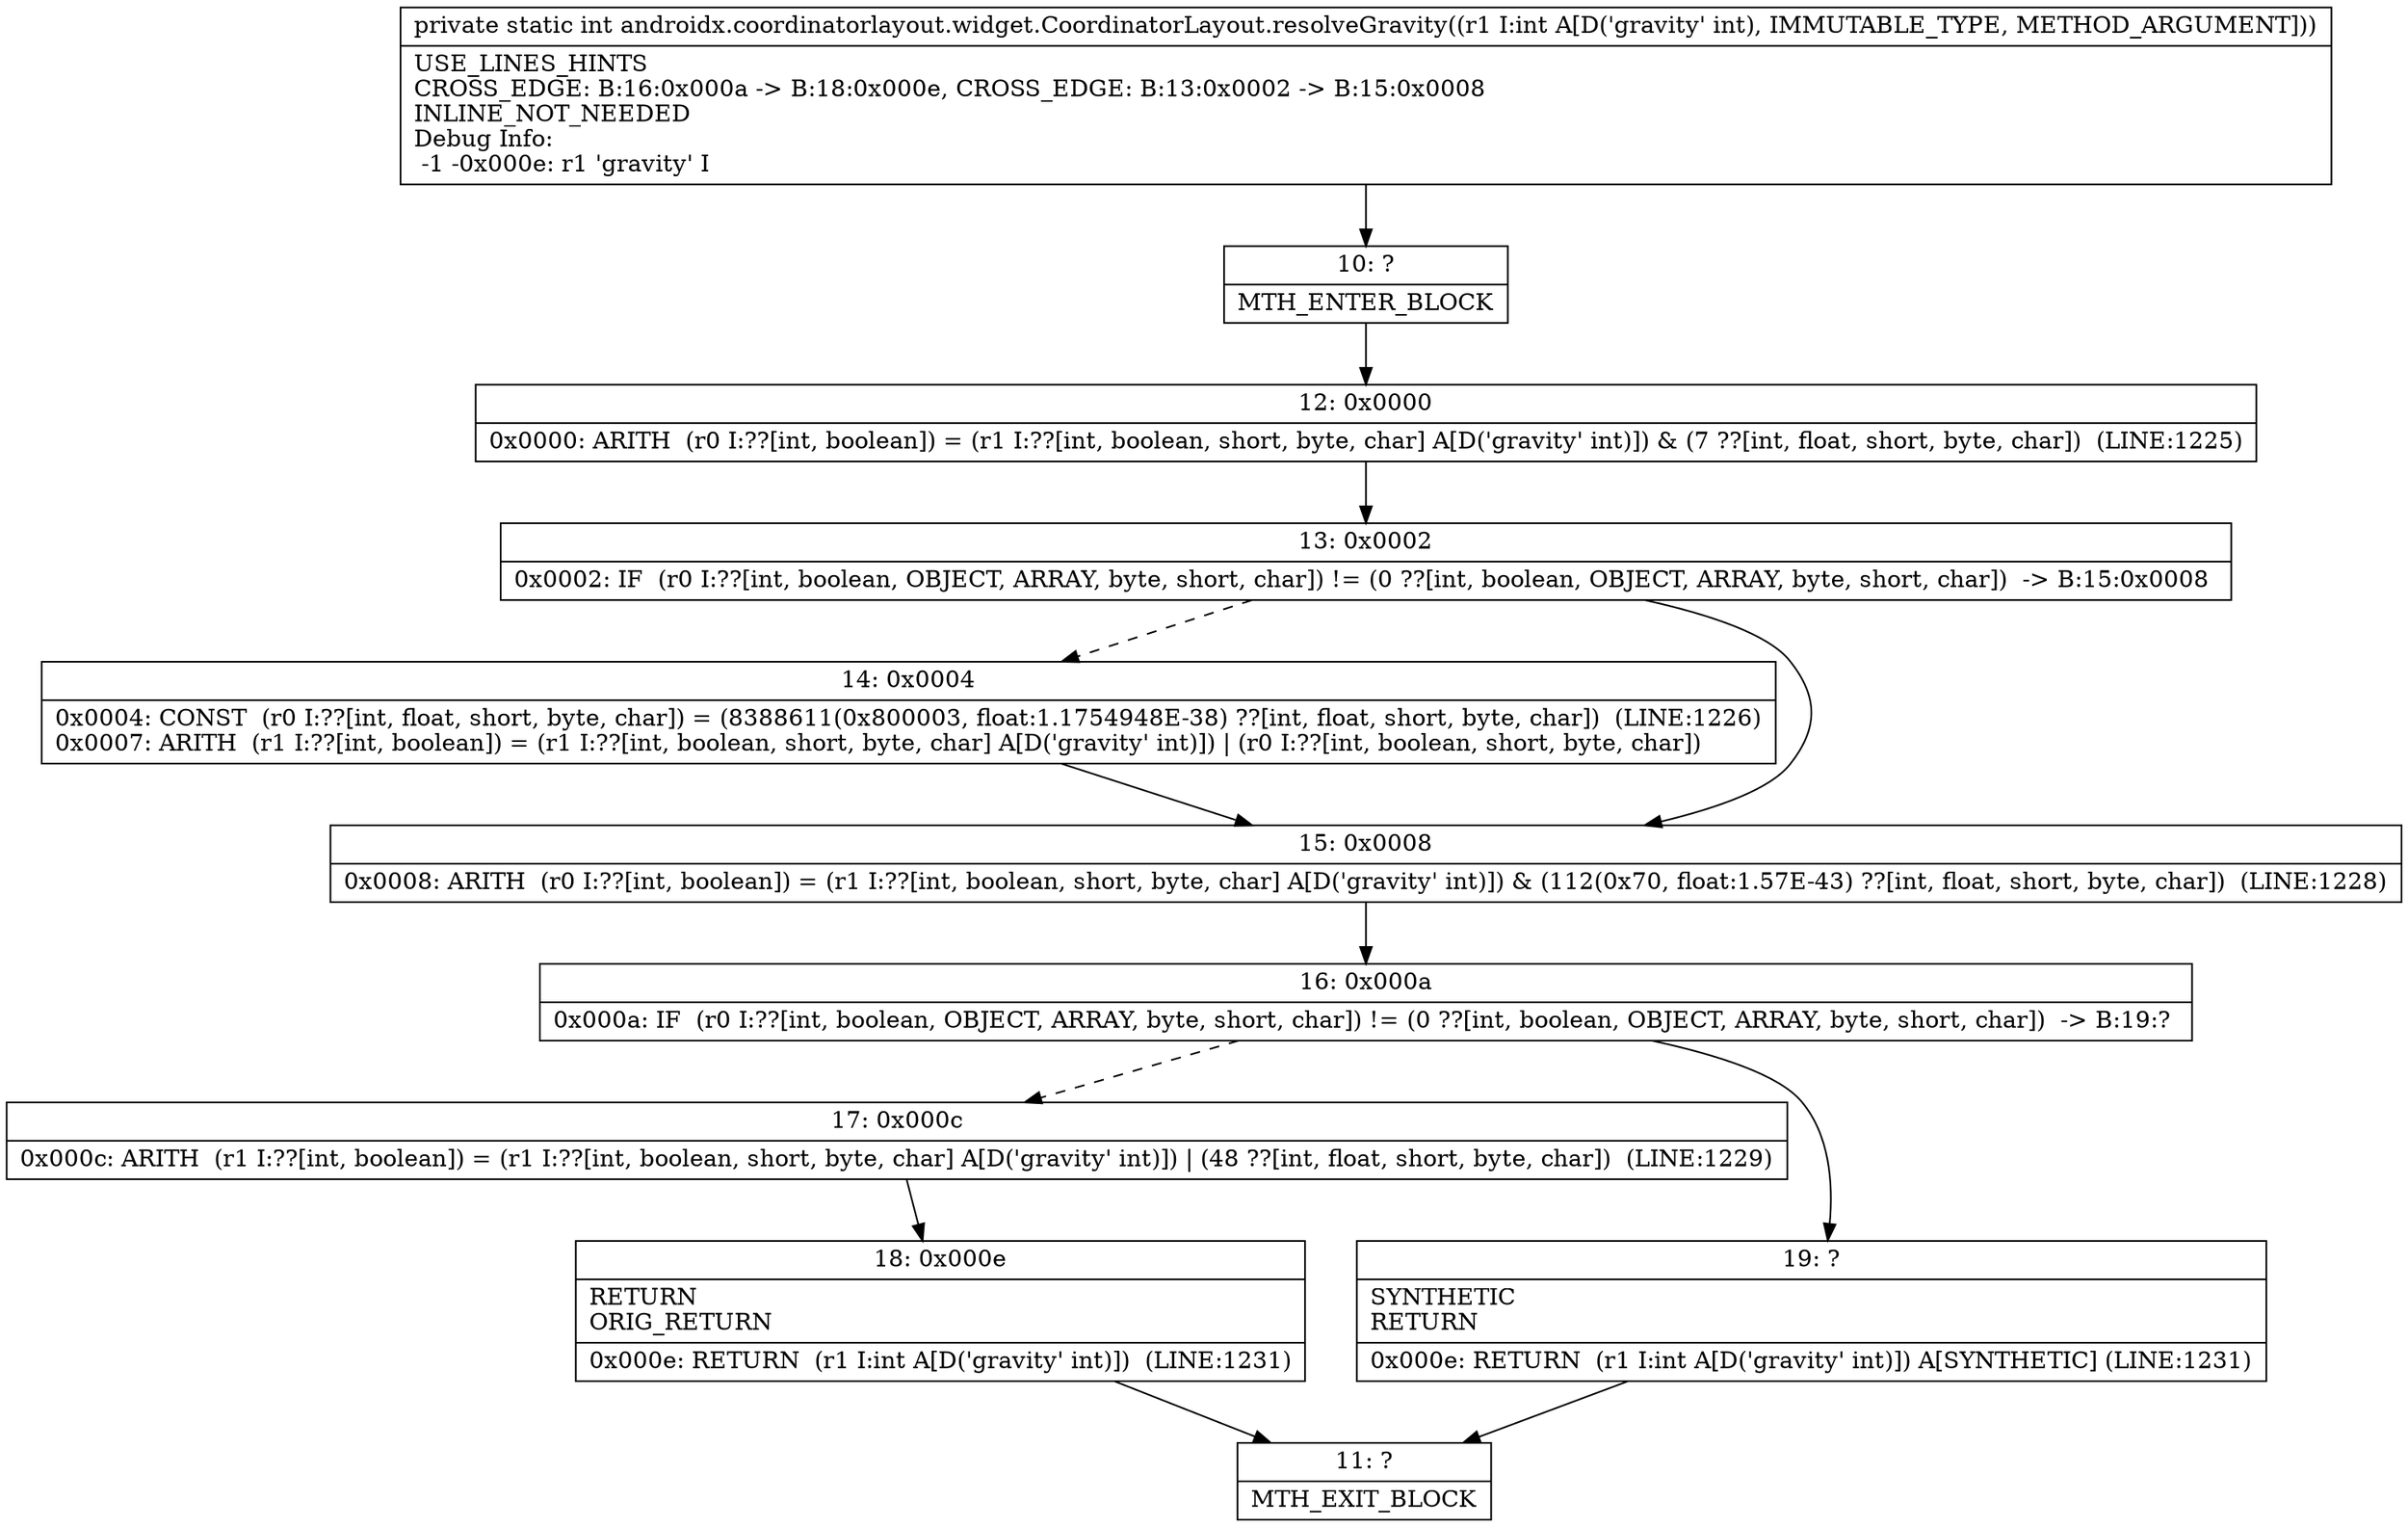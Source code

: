digraph "CFG forandroidx.coordinatorlayout.widget.CoordinatorLayout.resolveGravity(I)I" {
Node_10 [shape=record,label="{10\:\ ?|MTH_ENTER_BLOCK\l}"];
Node_12 [shape=record,label="{12\:\ 0x0000|0x0000: ARITH  (r0 I:??[int, boolean]) = (r1 I:??[int, boolean, short, byte, char] A[D('gravity' int)]) & (7 ??[int, float, short, byte, char])  (LINE:1225)\l}"];
Node_13 [shape=record,label="{13\:\ 0x0002|0x0002: IF  (r0 I:??[int, boolean, OBJECT, ARRAY, byte, short, char]) != (0 ??[int, boolean, OBJECT, ARRAY, byte, short, char])  \-\> B:15:0x0008 \l}"];
Node_14 [shape=record,label="{14\:\ 0x0004|0x0004: CONST  (r0 I:??[int, float, short, byte, char]) = (8388611(0x800003, float:1.1754948E\-38) ??[int, float, short, byte, char])  (LINE:1226)\l0x0007: ARITH  (r1 I:??[int, boolean]) = (r1 I:??[int, boolean, short, byte, char] A[D('gravity' int)]) \| (r0 I:??[int, boolean, short, byte, char]) \l}"];
Node_15 [shape=record,label="{15\:\ 0x0008|0x0008: ARITH  (r0 I:??[int, boolean]) = (r1 I:??[int, boolean, short, byte, char] A[D('gravity' int)]) & (112(0x70, float:1.57E\-43) ??[int, float, short, byte, char])  (LINE:1228)\l}"];
Node_16 [shape=record,label="{16\:\ 0x000a|0x000a: IF  (r0 I:??[int, boolean, OBJECT, ARRAY, byte, short, char]) != (0 ??[int, boolean, OBJECT, ARRAY, byte, short, char])  \-\> B:19:? \l}"];
Node_17 [shape=record,label="{17\:\ 0x000c|0x000c: ARITH  (r1 I:??[int, boolean]) = (r1 I:??[int, boolean, short, byte, char] A[D('gravity' int)]) \| (48 ??[int, float, short, byte, char])  (LINE:1229)\l}"];
Node_18 [shape=record,label="{18\:\ 0x000e|RETURN\lORIG_RETURN\l|0x000e: RETURN  (r1 I:int A[D('gravity' int)])  (LINE:1231)\l}"];
Node_11 [shape=record,label="{11\:\ ?|MTH_EXIT_BLOCK\l}"];
Node_19 [shape=record,label="{19\:\ ?|SYNTHETIC\lRETURN\l|0x000e: RETURN  (r1 I:int A[D('gravity' int)]) A[SYNTHETIC] (LINE:1231)\l}"];
MethodNode[shape=record,label="{private static int androidx.coordinatorlayout.widget.CoordinatorLayout.resolveGravity((r1 I:int A[D('gravity' int), IMMUTABLE_TYPE, METHOD_ARGUMENT]))  | USE_LINES_HINTS\lCROSS_EDGE: B:16:0x000a \-\> B:18:0x000e, CROSS_EDGE: B:13:0x0002 \-\> B:15:0x0008\lINLINE_NOT_NEEDED\lDebug Info:\l  \-1 \-0x000e: r1 'gravity' I\l}"];
MethodNode -> Node_10;Node_10 -> Node_12;
Node_12 -> Node_13;
Node_13 -> Node_14[style=dashed];
Node_13 -> Node_15;
Node_14 -> Node_15;
Node_15 -> Node_16;
Node_16 -> Node_17[style=dashed];
Node_16 -> Node_19;
Node_17 -> Node_18;
Node_18 -> Node_11;
Node_19 -> Node_11;
}

